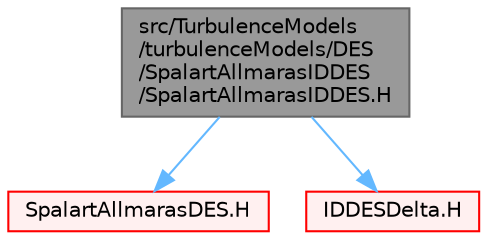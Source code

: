 digraph "src/TurbulenceModels/turbulenceModels/DES/SpalartAllmarasIDDES/SpalartAllmarasIDDES.H"
{
 // LATEX_PDF_SIZE
  bgcolor="transparent";
  edge [fontname=Helvetica,fontsize=10,labelfontname=Helvetica,labelfontsize=10];
  node [fontname=Helvetica,fontsize=10,shape=box,height=0.2,width=0.4];
  Node1 [id="Node000001",label="src/TurbulenceModels\l/turbulenceModels/DES\l/SpalartAllmarasIDDES\l/SpalartAllmarasIDDES.H",height=0.2,width=0.4,color="gray40", fillcolor="grey60", style="filled", fontcolor="black",tooltip=" "];
  Node1 -> Node2 [id="edge1_Node000001_Node000002",color="steelblue1",style="solid",tooltip=" "];
  Node2 [id="Node000002",label="SpalartAllmarasDES.H",height=0.2,width=0.4,color="red", fillcolor="#FFF0F0", style="filled",URL="$SpalartAllmarasDES_8H.html",tooltip=" "];
  Node1 -> Node139 [id="edge2_Node000001_Node000139",color="steelblue1",style="solid",tooltip=" "];
  Node139 [id="Node000139",label="IDDESDelta.H",height=0.2,width=0.4,color="red", fillcolor="#FFF0F0", style="filled",URL="$IDDESDelta_8H.html",tooltip=" "];
}
